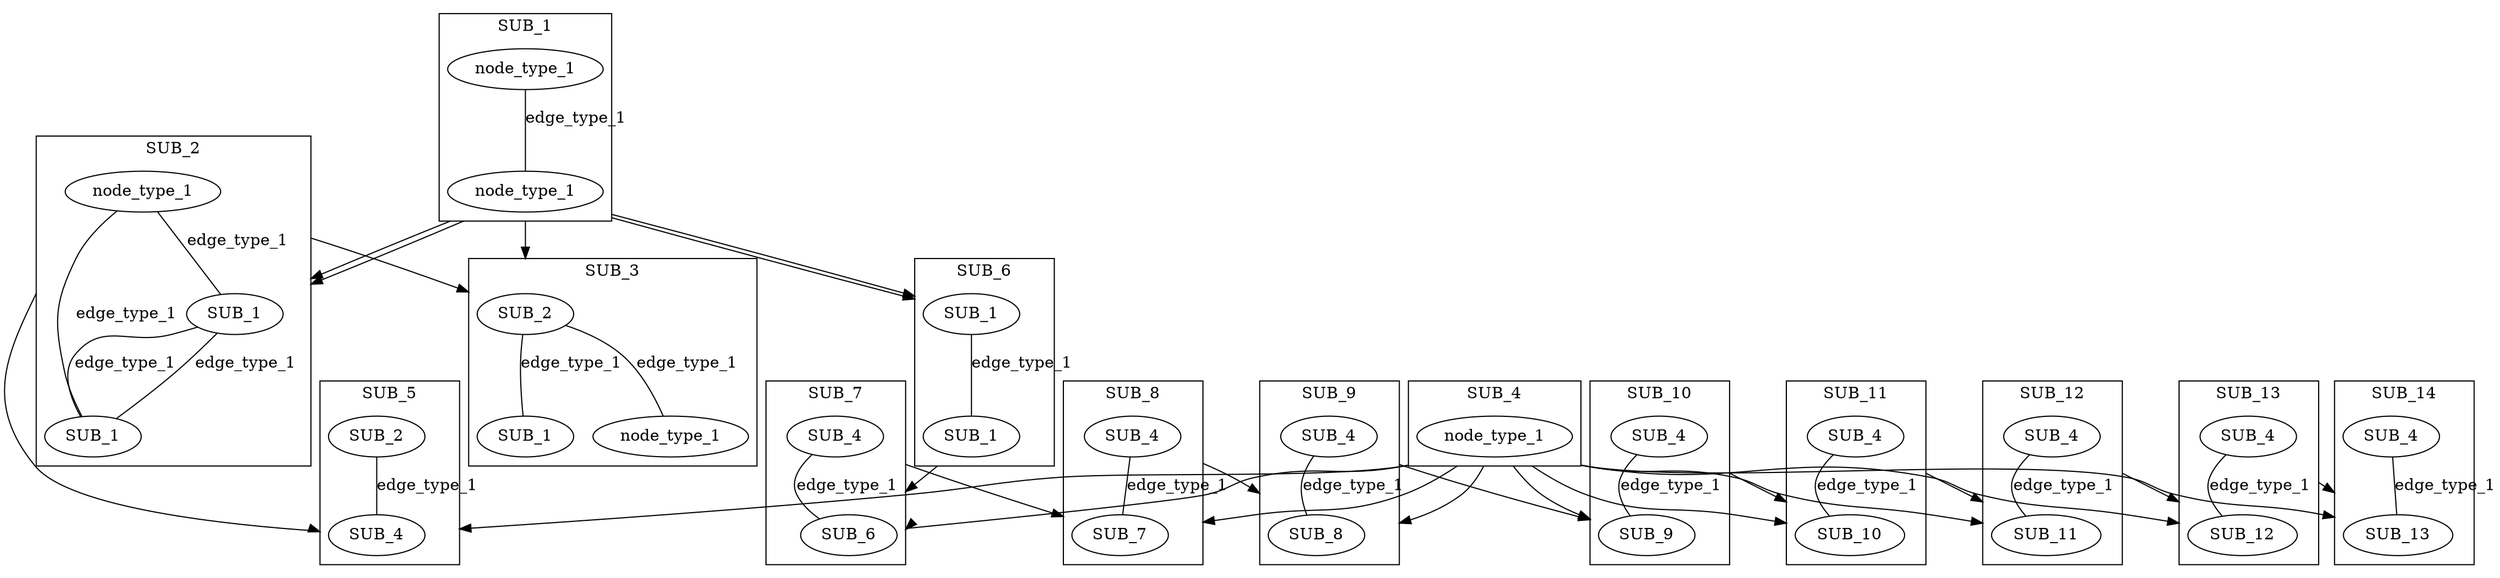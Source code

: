 // Subdue 5.2.2 output in dot format

digraph Subdue {

  compound=true;

subgraph cluster_SUB_1 {
  1 [label="node_type_1",color=black,fontcolor=black];
  2 [label="node_type_1",color=black,fontcolor=black];
  1 -> 2 [label="edge_type_1",arrowhead=none,color=black,fontcolor=black];
  label="SUB_1";
}

subgraph cluster_SUB_2 {
  3 [label="SUB_1",color=black,fontcolor=black];
  4 [label="SUB_1",color=black,fontcolor=black];
  5 [label="node_type_1",color=black,fontcolor=black];
  5 -> 4 [label="edge_type_1",arrowhead=none,color=black,fontcolor=black];
  3 -> 4 [label="edge_type_1",arrowhead=none,color=black,fontcolor=black];
  3 -> 4 [label="edge_type_1",arrowhead=none,color=black,fontcolor=black];
  5 -> 3 [label="edge_type_1",arrowhead=none,color=black,fontcolor=black];
  label="SUB_2";
}
2 -> 3 [ltail=cluster_SUB_1,lhead=cluster_SUB_2];
2 -> 3 [ltail=cluster_SUB_1,lhead=cluster_SUB_2];

subgraph cluster_SUB_3 {
  6 [label="SUB_2",color=black,fontcolor=black];
  7 [label="SUB_1",color=black,fontcolor=black];
  8 [label="node_type_1",color=black,fontcolor=black];
  6 -> 8 [label="edge_type_1",arrowhead=none,color=black,fontcolor=black];
  6 -> 7 [label="edge_type_1",arrowhead=none,color=black,fontcolor=black];
  label="SUB_3";
}
5 -> 6 [ltail=cluster_SUB_2,lhead=cluster_SUB_3];
2 -> 6 [ltail=cluster_SUB_1,lhead=cluster_SUB_3];

subgraph cluster_SUB_4 {
  9 [label="node_type_1",color=black,fontcolor=black];
  label="SUB_4";
}

subgraph cluster_SUB_5 {
  10 [label="SUB_4",color=black,fontcolor=black];
  11 [label="SUB_2",color=black,fontcolor=black];
  11 -> 10 [label="edge_type_1",arrowhead=none,color=black,fontcolor=black];
  label="SUB_5";
}
9 -> 10 [ltail=cluster_SUB_4,lhead=cluster_SUB_5];
5 -> 10 [ltail=cluster_SUB_2,lhead=cluster_SUB_5];

subgraph cluster_SUB_6 {
  12 [label="SUB_1",color=black,fontcolor=black];
  13 [label="SUB_1",color=black,fontcolor=black];
  12 -> 13 [label="edge_type_1",arrowhead=none,color=black,fontcolor=black];
  label="SUB_6";
}
2 -> 12 [ltail=cluster_SUB_1,lhead=cluster_SUB_6];
2 -> 12 [ltail=cluster_SUB_1,lhead=cluster_SUB_6];

subgraph cluster_SUB_7 {
  14 [label="SUB_6",color=black,fontcolor=black];
  15 [label="SUB_4",color=black,fontcolor=black];
  15 -> 14 [label="edge_type_1",arrowhead=none,color=black,fontcolor=black];
  label="SUB_7";
}
13 -> 14 [ltail=cluster_SUB_6,lhead=cluster_SUB_7];
9 -> 14 [ltail=cluster_SUB_4,lhead=cluster_SUB_7];

subgraph cluster_SUB_8 {
  16 [label="SUB_7",color=black,fontcolor=black];
  17 [label="SUB_4",color=black,fontcolor=black];
  17 -> 16 [label="edge_type_1",arrowhead=none,color=black,fontcolor=black];
  label="SUB_8";
}
15 -> 16 [ltail=cluster_SUB_7,lhead=cluster_SUB_8];
9 -> 16 [ltail=cluster_SUB_4,lhead=cluster_SUB_8];

subgraph cluster_SUB_9 {
  18 [label="SUB_8",color=black,fontcolor=black];
  19 [label="SUB_4",color=black,fontcolor=black];
  19 -> 18 [label="edge_type_1",arrowhead=none,color=black,fontcolor=black];
  label="SUB_9";
}
17 -> 18 [ltail=cluster_SUB_8,lhead=cluster_SUB_9];
9 -> 18 [ltail=cluster_SUB_4,lhead=cluster_SUB_9];

subgraph cluster_SUB_10 {
  20 [label="SUB_9",color=black,fontcolor=black];
  21 [label="SUB_4",color=black,fontcolor=black];
  21 -> 20 [label="edge_type_1",arrowhead=none,color=black,fontcolor=black];
  label="SUB_10";
}
19 -> 20 [ltail=cluster_SUB_9,lhead=cluster_SUB_10];
9 -> 20 [ltail=cluster_SUB_4,lhead=cluster_SUB_10];

subgraph cluster_SUB_11 {
  22 [label="SUB_10",color=black,fontcolor=black];
  23 [label="SUB_4",color=black,fontcolor=black];
  23 -> 22 [label="edge_type_1",arrowhead=none,color=black,fontcolor=black];
  label="SUB_11";
}
21 -> 22 [ltail=cluster_SUB_10,lhead=cluster_SUB_11];
9 -> 22 [ltail=cluster_SUB_4,lhead=cluster_SUB_11];

subgraph cluster_SUB_12 {
  24 [label="SUB_11",color=black,fontcolor=black];
  25 [label="SUB_4",color=black,fontcolor=black];
  25 -> 24 [label="edge_type_1",arrowhead=none,color=black,fontcolor=black];
  label="SUB_12";
}
23 -> 24 [ltail=cluster_SUB_11,lhead=cluster_SUB_12];
9 -> 24 [ltail=cluster_SUB_4,lhead=cluster_SUB_12];

subgraph cluster_SUB_13 {
  26 [label="SUB_12",color=black,fontcolor=black];
  27 [label="SUB_4",color=black,fontcolor=black];
  27 -> 26 [label="edge_type_1",arrowhead=none,color=black,fontcolor=black];
  label="SUB_13";
}
25 -> 26 [ltail=cluster_SUB_12,lhead=cluster_SUB_13];
9 -> 26 [ltail=cluster_SUB_4,lhead=cluster_SUB_13];

subgraph cluster_SUB_14 {
  28 [label="SUB_13",color=black,fontcolor=black];
  29 [label="SUB_4",color=black,fontcolor=black];
  29 -> 28 [label="edge_type_1",arrowhead=none,color=black,fontcolor=black];
  label="SUB_14";
}
27 -> 28 [ltail=cluster_SUB_13,lhead=cluster_SUB_14];
9 -> 28 [ltail=cluster_SUB_4,lhead=cluster_SUB_14];

}
